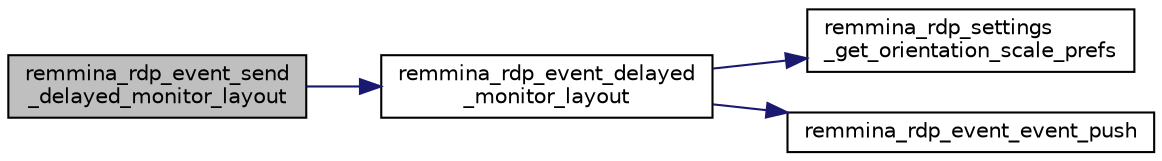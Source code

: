 digraph "remmina_rdp_event_send_delayed_monitor_layout"
{
  edge [fontname="Helvetica",fontsize="10",labelfontname="Helvetica",labelfontsize="10"];
  node [fontname="Helvetica",fontsize="10",shape=record];
  rankdir="LR";
  Node781 [label="remmina_rdp_event_send\l_delayed_monitor_layout",height=0.2,width=0.4,color="black", fillcolor="grey75", style="filled", fontcolor="black"];
  Node781 -> Node782 [color="midnightblue",fontsize="10",style="solid",fontname="Helvetica"];
  Node782 [label="remmina_rdp_event_delayed\l_monitor_layout",height=0.2,width=0.4,color="black", fillcolor="white", style="filled",URL="$rdp__event_8c.html#a35376ff50915de1c14285e6326bc943e"];
  Node782 -> Node783 [color="midnightblue",fontsize="10",style="solid",fontname="Helvetica"];
  Node783 [label="remmina_rdp_settings\l_get_orientation_scale_prefs",height=0.2,width=0.4,color="black", fillcolor="white", style="filled",URL="$rdp__settings_8c.html#a5f05047cf10611ffb7a23a248650cb4c"];
  Node782 -> Node784 [color="midnightblue",fontsize="10",style="solid",fontname="Helvetica"];
  Node784 [label="remmina_rdp_event_event_push",height=0.2,width=0.4,color="black", fillcolor="white", style="filled",URL="$rdp__event_8c.html#ad446d6471bddba97f8bfcee8c51e4580"];
}

